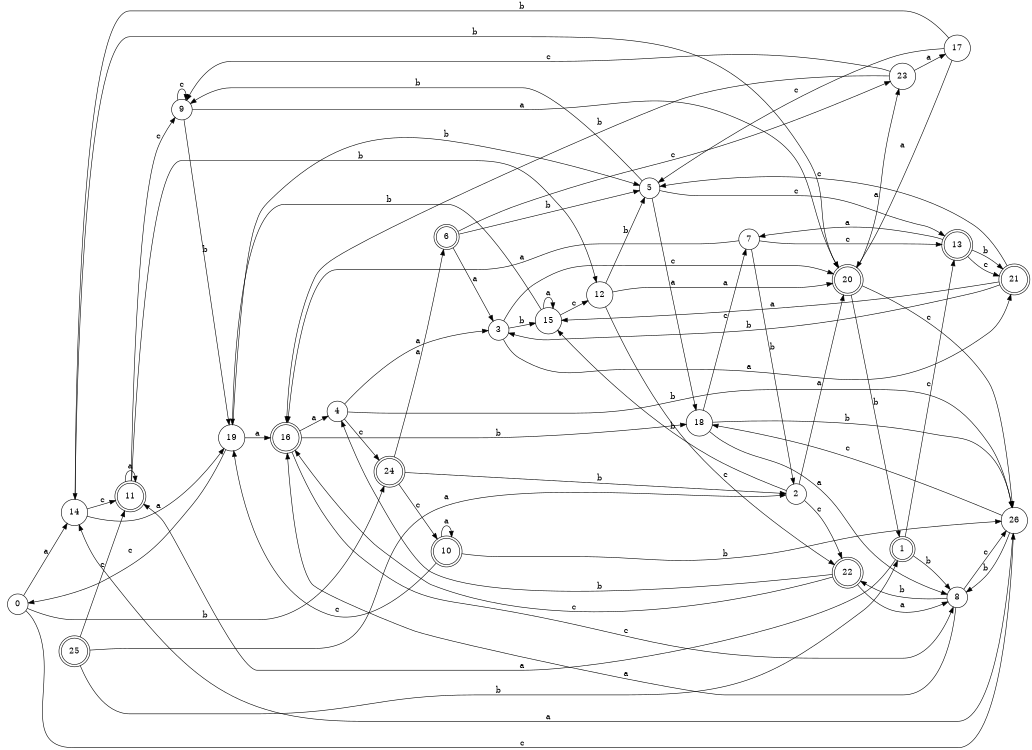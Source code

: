 digraph n22_9 {
__start0 [label="" shape="none"];

rankdir=LR;
size="8,5";

s0 [style="filled", color="black", fillcolor="white" shape="circle", label="0"];
s1 [style="rounded,filled", color="black", fillcolor="white" shape="doublecircle", label="1"];
s2 [style="filled", color="black", fillcolor="white" shape="circle", label="2"];
s3 [style="filled", color="black", fillcolor="white" shape="circle", label="3"];
s4 [style="filled", color="black", fillcolor="white" shape="circle", label="4"];
s5 [style="filled", color="black", fillcolor="white" shape="circle", label="5"];
s6 [style="rounded,filled", color="black", fillcolor="white" shape="doublecircle", label="6"];
s7 [style="filled", color="black", fillcolor="white" shape="circle", label="7"];
s8 [style="filled", color="black", fillcolor="white" shape="circle", label="8"];
s9 [style="filled", color="black", fillcolor="white" shape="circle", label="9"];
s10 [style="rounded,filled", color="black", fillcolor="white" shape="doublecircle", label="10"];
s11 [style="rounded,filled", color="black", fillcolor="white" shape="doublecircle", label="11"];
s12 [style="filled", color="black", fillcolor="white" shape="circle", label="12"];
s13 [style="rounded,filled", color="black", fillcolor="white" shape="doublecircle", label="13"];
s14 [style="filled", color="black", fillcolor="white" shape="circle", label="14"];
s15 [style="filled", color="black", fillcolor="white" shape="circle", label="15"];
s16 [style="rounded,filled", color="black", fillcolor="white" shape="doublecircle", label="16"];
s17 [style="filled", color="black", fillcolor="white" shape="circle", label="17"];
s18 [style="filled", color="black", fillcolor="white" shape="circle", label="18"];
s19 [style="filled", color="black", fillcolor="white" shape="circle", label="19"];
s20 [style="rounded,filled", color="black", fillcolor="white" shape="doublecircle", label="20"];
s21 [style="rounded,filled", color="black", fillcolor="white" shape="doublecircle", label="21"];
s22 [style="rounded,filled", color="black", fillcolor="white" shape="doublecircle", label="22"];
s23 [style="filled", color="black", fillcolor="white" shape="circle", label="23"];
s24 [style="rounded,filled", color="black", fillcolor="white" shape="doublecircle", label="24"];
s25 [style="rounded,filled", color="black", fillcolor="white" shape="doublecircle", label="25"];
s26 [style="filled", color="black", fillcolor="white" shape="circle", label="26"];
s0 -> s14 [label="a"];
s0 -> s24 [label="b"];
s0 -> s26 [label="c"];
s1 -> s11 [label="a"];
s1 -> s8 [label="b"];
s1 -> s13 [label="c"];
s2 -> s20 [label="a"];
s2 -> s15 [label="b"];
s2 -> s22 [label="c"];
s3 -> s21 [label="a"];
s3 -> s15 [label="b"];
s3 -> s20 [label="c"];
s4 -> s3 [label="a"];
s4 -> s26 [label="b"];
s4 -> s24 [label="c"];
s5 -> s18 [label="a"];
s5 -> s9 [label="b"];
s5 -> s13 [label="c"];
s6 -> s3 [label="a"];
s6 -> s5 [label="b"];
s6 -> s23 [label="c"];
s7 -> s16 [label="a"];
s7 -> s2 [label="b"];
s7 -> s13 [label="c"];
s8 -> s16 [label="a"];
s8 -> s22 [label="b"];
s8 -> s26 [label="c"];
s9 -> s20 [label="a"];
s9 -> s19 [label="b"];
s9 -> s9 [label="c"];
s10 -> s10 [label="a"];
s10 -> s26 [label="b"];
s10 -> s19 [label="c"];
s11 -> s11 [label="a"];
s11 -> s12 [label="b"];
s11 -> s9 [label="c"];
s12 -> s20 [label="a"];
s12 -> s5 [label="b"];
s12 -> s22 [label="c"];
s13 -> s7 [label="a"];
s13 -> s21 [label="b"];
s13 -> s21 [label="c"];
s14 -> s19 [label="a"];
s14 -> s20 [label="b"];
s14 -> s11 [label="c"];
s15 -> s15 [label="a"];
s15 -> s19 [label="b"];
s15 -> s12 [label="c"];
s16 -> s4 [label="a"];
s16 -> s18 [label="b"];
s16 -> s8 [label="c"];
s17 -> s20 [label="a"];
s17 -> s14 [label="b"];
s17 -> s5 [label="c"];
s18 -> s8 [label="a"];
s18 -> s26 [label="b"];
s18 -> s7 [label="c"];
s19 -> s16 [label="a"];
s19 -> s5 [label="b"];
s19 -> s0 [label="c"];
s20 -> s23 [label="a"];
s20 -> s1 [label="b"];
s20 -> s26 [label="c"];
s21 -> s15 [label="a"];
s21 -> s3 [label="b"];
s21 -> s5 [label="c"];
s22 -> s8 [label="a"];
s22 -> s4 [label="b"];
s22 -> s16 [label="c"];
s23 -> s17 [label="a"];
s23 -> s16 [label="b"];
s23 -> s9 [label="c"];
s24 -> s6 [label="a"];
s24 -> s2 [label="b"];
s24 -> s10 [label="c"];
s25 -> s2 [label="a"];
s25 -> s1 [label="b"];
s25 -> s11 [label="c"];
s26 -> s14 [label="a"];
s26 -> s8 [label="b"];
s26 -> s18 [label="c"];

}